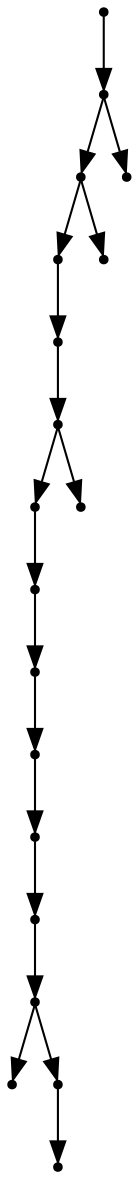 digraph {
  18 [shape=point];
  17 [shape=point];
  15 [shape=point];
  13 [shape=point];
  12 [shape=point];
  11 [shape=point];
  9 [shape=point];
  8 [shape=point];
  7 [shape=point];
  6 [shape=point];
  5 [shape=point];
  4 [shape=point];
  3 [shape=point];
  0 [shape=point];
  2 [shape=point];
  1 [shape=point];
  10 [shape=point];
  14 [shape=point];
  16 [shape=point];
18 -> 17;
17 -> 15;
15 -> 13;
13 -> 12;
12 -> 11;
11 -> 9;
9 -> 8;
8 -> 7;
7 -> 6;
6 -> 5;
5 -> 4;
4 -> 3;
3 -> 0;
3 -> 2;
2 -> 1;
11 -> 10;
15 -> 14;
17 -> 16;
}
